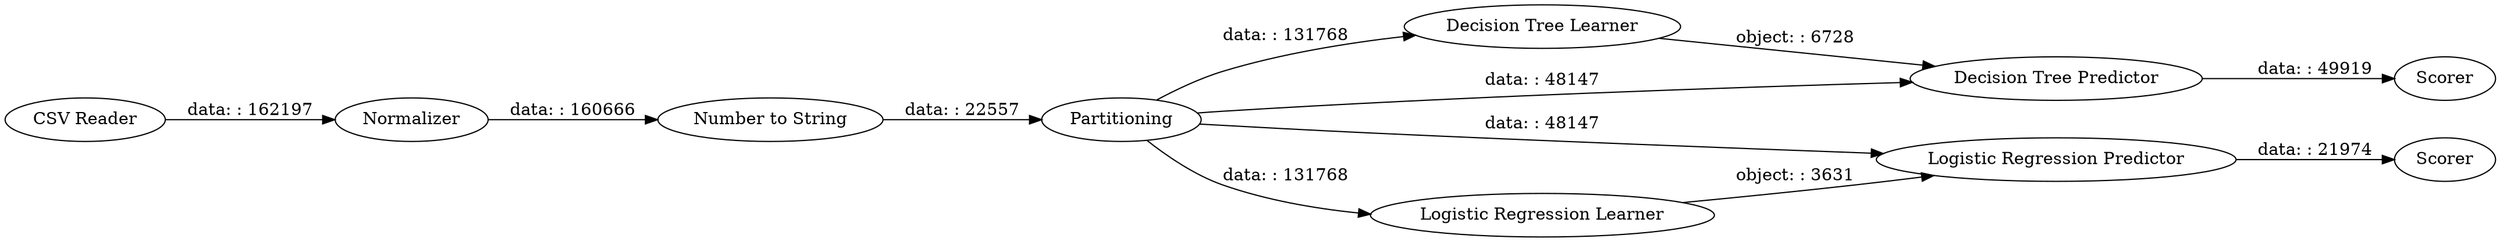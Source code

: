 digraph {
	"-2000445775944113221_5" [label=Normalizer]
	"-2000445775944113221_6" [label="Decision Tree Learner"]
	"-2000445775944113221_10" [label="Decision Tree Predictor"]
	"-2000445775944113221_9" [label=Scorer]
	"-2000445775944113221_2" [label=Partitioning]
	"-2000445775944113221_11" [label=Scorer]
	"-2000445775944113221_8" [label="Number to String"]
	"-2000445775944113221_4" [label="Logistic Regression Predictor"]
	"-2000445775944113221_3" [label="Logistic Regression Learner"]
	"-2000445775944113221_7" [label="CSV Reader"]
	"-2000445775944113221_2" -> "-2000445775944113221_4" [label="data: : 48147"]
	"-2000445775944113221_5" -> "-2000445775944113221_8" [label="data: : 160666"]
	"-2000445775944113221_2" -> "-2000445775944113221_10" [label="data: : 48147"]
	"-2000445775944113221_2" -> "-2000445775944113221_6" [label="data: : 131768"]
	"-2000445775944113221_4" -> "-2000445775944113221_9" [label="data: : 21974"]
	"-2000445775944113221_7" -> "-2000445775944113221_5" [label="data: : 162197"]
	"-2000445775944113221_6" -> "-2000445775944113221_10" [label="object: : 6728"]
	"-2000445775944113221_2" -> "-2000445775944113221_3" [label="data: : 131768"]
	"-2000445775944113221_8" -> "-2000445775944113221_2" [label="data: : 22557"]
	"-2000445775944113221_10" -> "-2000445775944113221_11" [label="data: : 49919"]
	"-2000445775944113221_3" -> "-2000445775944113221_4" [label="object: : 3631"]
	rankdir=LR
}

